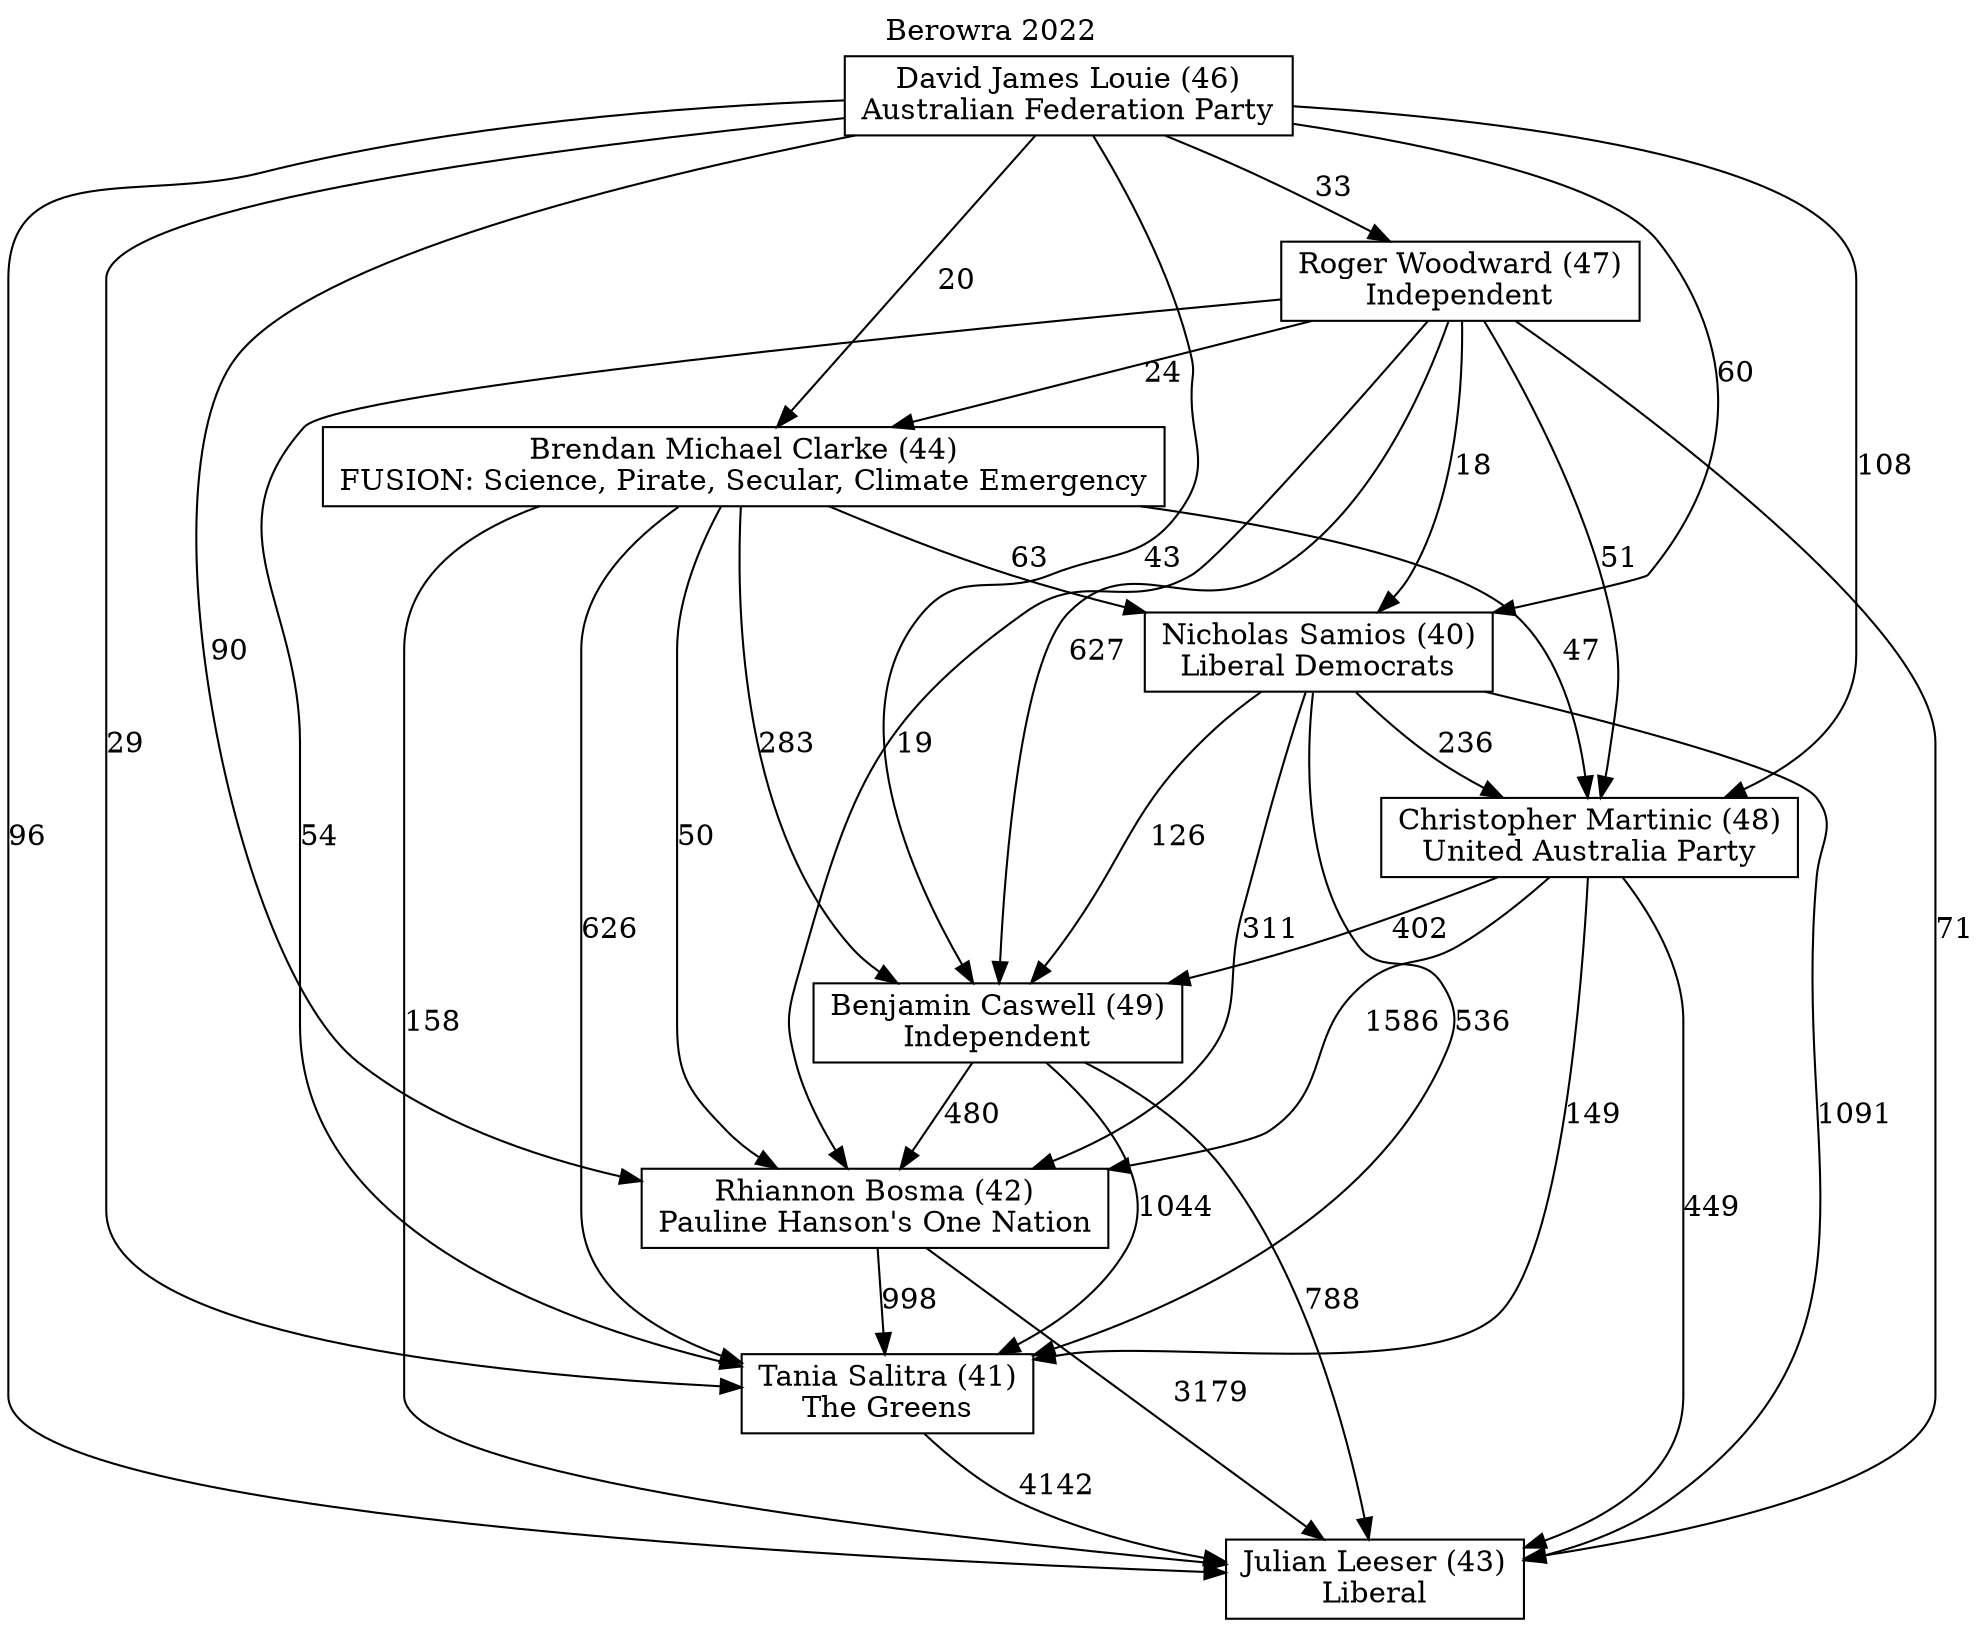 // House preference flow
digraph "Julian Leeser (43)_Berowra_2022" {
	graph [label="Berowra 2022" labelloc=t mclimit=10]
	node [shape=box]
	"Benjamin Caswell (49)" [label="Benjamin Caswell (49)
Independent"]
	"Brendan Michael Clarke (44)" [label="Brendan Michael Clarke (44)
FUSION: Science, Pirate, Secular, Climate Emergency"]
	"Christopher Martinic (48)" [label="Christopher Martinic (48)
United Australia Party"]
	"David James Louie (46)" [label="David James Louie (46)
Australian Federation Party"]
	"Julian Leeser (43)" [label="Julian Leeser (43)
Liberal"]
	"Nicholas Samios (40)" [label="Nicholas Samios (40)
Liberal Democrats"]
	"Rhiannon Bosma (42)" [label="Rhiannon Bosma (42)
Pauline Hanson's One Nation"]
	"Roger Woodward (47)" [label="Roger Woodward (47)
Independent"]
	"Tania Salitra (41)" [label="Tania Salitra (41)
The Greens"]
	"Benjamin Caswell (49)" -> "Julian Leeser (43)" [label=788]
	"Benjamin Caswell (49)" -> "Rhiannon Bosma (42)" [label=480]
	"Benjamin Caswell (49)" -> "Tania Salitra (41)" [label=1044]
	"Brendan Michael Clarke (44)" -> "Benjamin Caswell (49)" [label=283]
	"Brendan Michael Clarke (44)" -> "Christopher Martinic (48)" [label=47]
	"Brendan Michael Clarke (44)" -> "Julian Leeser (43)" [label=158]
	"Brendan Michael Clarke (44)" -> "Nicholas Samios (40)" [label=63]
	"Brendan Michael Clarke (44)" -> "Rhiannon Bosma (42)" [label=50]
	"Brendan Michael Clarke (44)" -> "Tania Salitra (41)" [label=626]
	"Christopher Martinic (48)" -> "Benjamin Caswell (49)" [label=402]
	"Christopher Martinic (48)" -> "Julian Leeser (43)" [label=449]
	"Christopher Martinic (48)" -> "Rhiannon Bosma (42)" [label=1586]
	"Christopher Martinic (48)" -> "Tania Salitra (41)" [label=149]
	"David James Louie (46)" -> "Benjamin Caswell (49)" [label=43]
	"David James Louie (46)" -> "Brendan Michael Clarke (44)" [label=20]
	"David James Louie (46)" -> "Christopher Martinic (48)" [label=108]
	"David James Louie (46)" -> "Julian Leeser (43)" [label=96]
	"David James Louie (46)" -> "Nicholas Samios (40)" [label=60]
	"David James Louie (46)" -> "Rhiannon Bosma (42)" [label=90]
	"David James Louie (46)" -> "Roger Woodward (47)" [label=33]
	"David James Louie (46)" -> "Tania Salitra (41)" [label=29]
	"Nicholas Samios (40)" -> "Benjamin Caswell (49)" [label=126]
	"Nicholas Samios (40)" -> "Christopher Martinic (48)" [label=236]
	"Nicholas Samios (40)" -> "Julian Leeser (43)" [label=1091]
	"Nicholas Samios (40)" -> "Rhiannon Bosma (42)" [label=311]
	"Nicholas Samios (40)" -> "Tania Salitra (41)" [label=536]
	"Rhiannon Bosma (42)" -> "Julian Leeser (43)" [label=3179]
	"Rhiannon Bosma (42)" -> "Tania Salitra (41)" [label=998]
	"Roger Woodward (47)" -> "Benjamin Caswell (49)" [label=627]
	"Roger Woodward (47)" -> "Brendan Michael Clarke (44)" [label=24]
	"Roger Woodward (47)" -> "Christopher Martinic (48)" [label=51]
	"Roger Woodward (47)" -> "Julian Leeser (43)" [label=71]
	"Roger Woodward (47)" -> "Nicholas Samios (40)" [label=18]
	"Roger Woodward (47)" -> "Rhiannon Bosma (42)" [label=19]
	"Roger Woodward (47)" -> "Tania Salitra (41)" [label=54]
	"Tania Salitra (41)" -> "Julian Leeser (43)" [label=4142]
}
